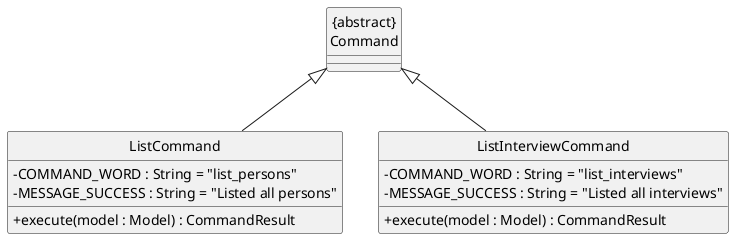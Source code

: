@startuml
hide circle
skinparam classAttributeIconSize 0

Class "{abstract}\nCommand" as Command {
}
Class ListCommand {
  -COMMAND_WORD : String = "list_persons"
  -MESSAGE_SUCCESS : String = "Listed all persons"
  +execute(model : Model) : CommandResult
}
Class ListInterviewCommand {
  -COMMAND_WORD : String = "list_interviews"
  -MESSAGE_SUCCESS : String = "Listed all interviews"
  +execute(model : Model) : CommandResult
}


ListCommand -up-|> Command

ListInterviewCommand -up-|> Command

@enduml
